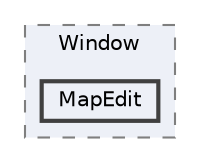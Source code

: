digraph "C:/Users/むずでょ/Documents/Unity Projects/RMU-1-00-00-Research/Assets/RPGMaker/Codebase/Editor/MapEditor/Window/MapEdit"
{
 // LATEX_PDF_SIZE
  bgcolor="transparent";
  edge [fontname=Helvetica,fontsize=10,labelfontname=Helvetica,labelfontsize=10];
  node [fontname=Helvetica,fontsize=10,shape=box,height=0.2,width=0.4];
  compound=true
  subgraph clusterdir_8d8e3a131a2e5507ef619996d869d482 {
    graph [ bgcolor="#edf0f7", pencolor="grey50", label="Window", fontname=Helvetica,fontsize=10 style="filled,dashed", URL="dir_8d8e3a131a2e5507ef619996d869d482.html",tooltip=""]
  dir_b0c08fc095e776827242d46a5329fdd7 [label="MapEdit", fillcolor="#edf0f7", color="grey25", style="filled,bold", URL="dir_b0c08fc095e776827242d46a5329fdd7.html",tooltip=""];
  }
}
